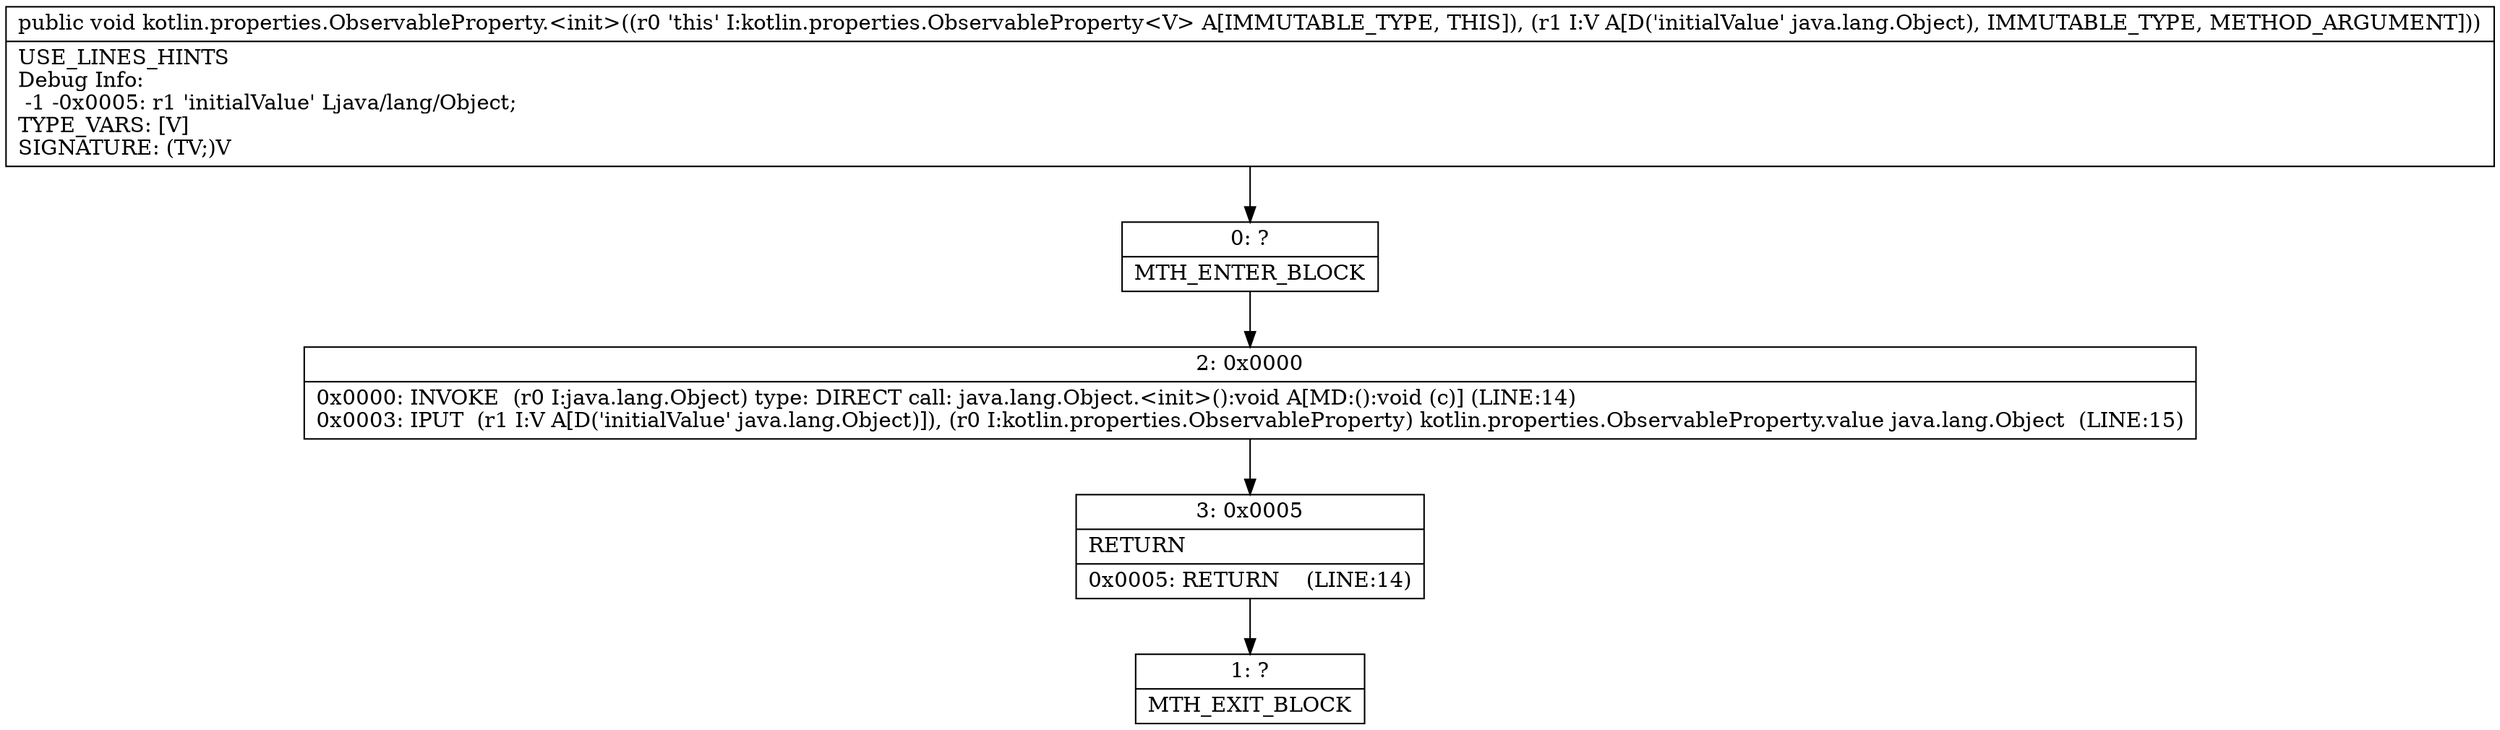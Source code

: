 digraph "CFG forkotlin.properties.ObservableProperty.\<init\>(Ljava\/lang\/Object;)V" {
Node_0 [shape=record,label="{0\:\ ?|MTH_ENTER_BLOCK\l}"];
Node_2 [shape=record,label="{2\:\ 0x0000|0x0000: INVOKE  (r0 I:java.lang.Object) type: DIRECT call: java.lang.Object.\<init\>():void A[MD:():void (c)] (LINE:14)\l0x0003: IPUT  (r1 I:V A[D('initialValue' java.lang.Object)]), (r0 I:kotlin.properties.ObservableProperty) kotlin.properties.ObservableProperty.value java.lang.Object  (LINE:15)\l}"];
Node_3 [shape=record,label="{3\:\ 0x0005|RETURN\l|0x0005: RETURN    (LINE:14)\l}"];
Node_1 [shape=record,label="{1\:\ ?|MTH_EXIT_BLOCK\l}"];
MethodNode[shape=record,label="{public void kotlin.properties.ObservableProperty.\<init\>((r0 'this' I:kotlin.properties.ObservableProperty\<V\> A[IMMUTABLE_TYPE, THIS]), (r1 I:V A[D('initialValue' java.lang.Object), IMMUTABLE_TYPE, METHOD_ARGUMENT]))  | USE_LINES_HINTS\lDebug Info:\l  \-1 \-0x0005: r1 'initialValue' Ljava\/lang\/Object;\lTYPE_VARS: [V]\lSIGNATURE: (TV;)V\l}"];
MethodNode -> Node_0;Node_0 -> Node_2;
Node_2 -> Node_3;
Node_3 -> Node_1;
}

